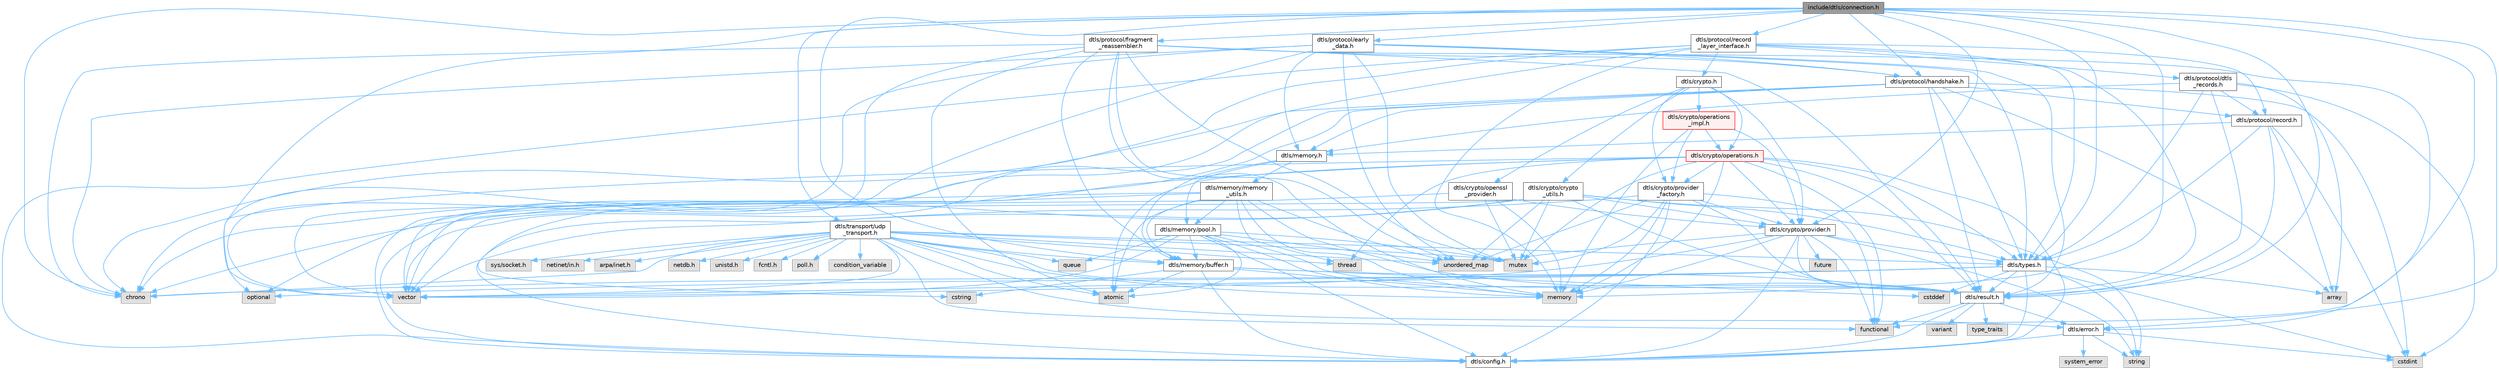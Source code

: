 digraph "include/dtls/connection.h"
{
 // LATEX_PDF_SIZE
  bgcolor="transparent";
  edge [fontname=Helvetica,fontsize=10,labelfontname=Helvetica,labelfontsize=10];
  node [fontname=Helvetica,fontsize=10,shape=box,height=0.2,width=0.4];
  Node1 [id="Node000001",label="include/dtls/connection.h",height=0.2,width=0.4,color="gray40", fillcolor="grey60", style="filled", fontcolor="black",tooltip="DTLS v1.3 Connection Management API."];
  Node1 -> Node2 [id="edge1_Node000001_Node000002",color="steelblue1",style="solid",tooltip=" "];
  Node2 [id="Node000002",label="dtls/error.h",height=0.2,width=0.4,color="grey40", fillcolor="white", style="filled",URL="$error_8h.html",tooltip=" "];
  Node2 -> Node3 [id="edge2_Node000002_Node000003",color="steelblue1",style="solid",tooltip=" "];
  Node3 [id="Node000003",label="dtls/config.h",height=0.2,width=0.4,color="grey40", fillcolor="white", style="filled",URL="$config_8h.html",tooltip=" "];
  Node2 -> Node4 [id="edge3_Node000002_Node000004",color="steelblue1",style="solid",tooltip=" "];
  Node4 [id="Node000004",label="system_error",height=0.2,width=0.4,color="grey60", fillcolor="#E0E0E0", style="filled",tooltip=" "];
  Node2 -> Node5 [id="edge4_Node000002_Node000005",color="steelblue1",style="solid",tooltip=" "];
  Node5 [id="Node000005",label="string",height=0.2,width=0.4,color="grey60", fillcolor="#E0E0E0", style="filled",tooltip=" "];
  Node2 -> Node6 [id="edge5_Node000002_Node000006",color="steelblue1",style="solid",tooltip=" "];
  Node6 [id="Node000006",label="cstdint",height=0.2,width=0.4,color="grey60", fillcolor="#E0E0E0", style="filled",tooltip=" "];
  Node1 -> Node7 [id="edge6_Node000001_Node000007",color="steelblue1",style="solid",tooltip=" "];
  Node7 [id="Node000007",label="dtls/result.h",height=0.2,width=0.4,color="grey40", fillcolor="white", style="filled",URL="$result_8h.html",tooltip=" "];
  Node7 -> Node3 [id="edge7_Node000007_Node000003",color="steelblue1",style="solid",tooltip=" "];
  Node7 -> Node2 [id="edge8_Node000007_Node000002",color="steelblue1",style="solid",tooltip=" "];
  Node7 -> Node8 [id="edge9_Node000007_Node000008",color="steelblue1",style="solid",tooltip=" "];
  Node8 [id="Node000008",label="variant",height=0.2,width=0.4,color="grey60", fillcolor="#E0E0E0", style="filled",tooltip=" "];
  Node7 -> Node9 [id="edge10_Node000007_Node000009",color="steelblue1",style="solid",tooltip=" "];
  Node9 [id="Node000009",label="functional",height=0.2,width=0.4,color="grey60", fillcolor="#E0E0E0", style="filled",tooltip=" "];
  Node7 -> Node10 [id="edge11_Node000007_Node000010",color="steelblue1",style="solid",tooltip=" "];
  Node10 [id="Node000010",label="type_traits",height=0.2,width=0.4,color="grey60", fillcolor="#E0E0E0", style="filled",tooltip=" "];
  Node1 -> Node11 [id="edge12_Node000001_Node000011",color="steelblue1",style="solid",tooltip=" "];
  Node11 [id="Node000011",label="dtls/types.h",height=0.2,width=0.4,color="grey40", fillcolor="white", style="filled",URL="$types_8h.html",tooltip="Core DTLS v1.3 Protocol Types and Constants."];
  Node11 -> Node3 [id="edge13_Node000011_Node000003",color="steelblue1",style="solid",tooltip=" "];
  Node11 -> Node7 [id="edge14_Node000011_Node000007",color="steelblue1",style="solid",tooltip=" "];
  Node11 -> Node6 [id="edge15_Node000011_Node000006",color="steelblue1",style="solid",tooltip=" "];
  Node11 -> Node12 [id="edge16_Node000011_Node000012",color="steelblue1",style="solid",tooltip=" "];
  Node12 [id="Node000012",label="cstddef",height=0.2,width=0.4,color="grey60", fillcolor="#E0E0E0", style="filled",tooltip=" "];
  Node11 -> Node13 [id="edge17_Node000011_Node000013",color="steelblue1",style="solid",tooltip=" "];
  Node13 [id="Node000013",label="array",height=0.2,width=0.4,color="grey60", fillcolor="#E0E0E0", style="filled",tooltip=" "];
  Node11 -> Node14 [id="edge18_Node000011_Node000014",color="steelblue1",style="solid",tooltip=" "];
  Node14 [id="Node000014",label="vector",height=0.2,width=0.4,color="grey60", fillcolor="#E0E0E0", style="filled",tooltip=" "];
  Node11 -> Node5 [id="edge19_Node000011_Node000005",color="steelblue1",style="solid",tooltip=" "];
  Node11 -> Node15 [id="edge20_Node000011_Node000015",color="steelblue1",style="solid",tooltip=" "];
  Node15 [id="Node000015",label="chrono",height=0.2,width=0.4,color="grey60", fillcolor="#E0E0E0", style="filled",tooltip=" "];
  Node11 -> Node16 [id="edge21_Node000011_Node000016",color="steelblue1",style="solid",tooltip=" "];
  Node16 [id="Node000016",label="optional",height=0.2,width=0.4,color="grey60", fillcolor="#E0E0E0", style="filled",tooltip=" "];
  Node1 -> Node17 [id="edge22_Node000001_Node000017",color="steelblue1",style="solid",tooltip=" "];
  Node17 [id="Node000017",label="dtls/crypto/provider.h",height=0.2,width=0.4,color="grey40", fillcolor="white", style="filled",URL="$provider_8h.html",tooltip="DTLS v1.3 Cryptographic Provider Interface."];
  Node17 -> Node3 [id="edge23_Node000017_Node000003",color="steelblue1",style="solid",tooltip=" "];
  Node17 -> Node11 [id="edge24_Node000017_Node000011",color="steelblue1",style="solid",tooltip=" "];
  Node17 -> Node7 [id="edge25_Node000017_Node000007",color="steelblue1",style="solid",tooltip=" "];
  Node17 -> Node18 [id="edge26_Node000017_Node000018",color="steelblue1",style="solid",tooltip=" "];
  Node18 [id="Node000018",label="memory",height=0.2,width=0.4,color="grey60", fillcolor="#E0E0E0", style="filled",tooltip=" "];
  Node17 -> Node14 [id="edge27_Node000017_Node000014",color="steelblue1",style="solid",tooltip=" "];
  Node17 -> Node5 [id="edge28_Node000017_Node000005",color="steelblue1",style="solid",tooltip=" "];
  Node17 -> Node9 [id="edge29_Node000017_Node000009",color="steelblue1",style="solid",tooltip=" "];
  Node17 -> Node19 [id="edge30_Node000017_Node000019",color="steelblue1",style="solid",tooltip=" "];
  Node19 [id="Node000019",label="future",height=0.2,width=0.4,color="grey60", fillcolor="#E0E0E0", style="filled",tooltip=" "];
  Node17 -> Node20 [id="edge31_Node000017_Node000020",color="steelblue1",style="solid",tooltip=" "];
  Node20 [id="Node000020",label="unordered_map",height=0.2,width=0.4,color="grey60", fillcolor="#E0E0E0", style="filled",tooltip=" "];
  Node1 -> Node21 [id="edge32_Node000001_Node000021",color="steelblue1",style="solid",tooltip=" "];
  Node21 [id="Node000021",label="dtls/protocol/record\l_layer_interface.h",height=0.2,width=0.4,color="grey40", fillcolor="white", style="filled",URL="$record__layer__interface_8h.html",tooltip=" "];
  Node21 -> Node3 [id="edge33_Node000021_Node000003",color="steelblue1",style="solid",tooltip=" "];
  Node21 -> Node11 [id="edge34_Node000021_Node000011",color="steelblue1",style="solid",tooltip=" "];
  Node21 -> Node7 [id="edge35_Node000021_Node000007",color="steelblue1",style="solid",tooltip=" "];
  Node21 -> Node22 [id="edge36_Node000021_Node000022",color="steelblue1",style="solid",tooltip=" "];
  Node22 [id="Node000022",label="dtls/protocol/record.h",height=0.2,width=0.4,color="grey40", fillcolor="white", style="filled",URL="$record_8h.html",tooltip=" "];
  Node22 -> Node11 [id="edge37_Node000022_Node000011",color="steelblue1",style="solid",tooltip=" "];
  Node22 -> Node7 [id="edge38_Node000022_Node000007",color="steelblue1",style="solid",tooltip=" "];
  Node22 -> Node23 [id="edge39_Node000022_Node000023",color="steelblue1",style="solid",tooltip=" "];
  Node23 [id="Node000023",label="dtls/memory.h",height=0.2,width=0.4,color="grey40", fillcolor="white", style="filled",URL="$memory_8h.html",tooltip=" "];
  Node23 -> Node24 [id="edge40_Node000023_Node000024",color="steelblue1",style="solid",tooltip=" "];
  Node24 [id="Node000024",label="dtls/memory/buffer.h",height=0.2,width=0.4,color="grey40", fillcolor="white", style="filled",URL="$buffer_8h.html",tooltip=" "];
  Node24 -> Node3 [id="edge41_Node000024_Node000003",color="steelblue1",style="solid",tooltip=" "];
  Node24 -> Node7 [id="edge42_Node000024_Node000007",color="steelblue1",style="solid",tooltip=" "];
  Node24 -> Node18 [id="edge43_Node000024_Node000018",color="steelblue1",style="solid",tooltip=" "];
  Node24 -> Node12 [id="edge44_Node000024_Node000012",color="steelblue1",style="solid",tooltip=" "];
  Node24 -> Node25 [id="edge45_Node000024_Node000025",color="steelblue1",style="solid",tooltip=" "];
  Node25 [id="Node000025",label="cstring",height=0.2,width=0.4,color="grey60", fillcolor="#E0E0E0", style="filled",tooltip=" "];
  Node24 -> Node26 [id="edge46_Node000024_Node000026",color="steelblue1",style="solid",tooltip=" "];
  Node26 [id="Node000026",label="atomic",height=0.2,width=0.4,color="grey60", fillcolor="#E0E0E0", style="filled",tooltip=" "];
  Node23 -> Node27 [id="edge47_Node000023_Node000027",color="steelblue1",style="solid",tooltip=" "];
  Node27 [id="Node000027",label="dtls/memory/pool.h",height=0.2,width=0.4,color="grey40", fillcolor="white", style="filled",URL="$pool_8h.html",tooltip=" "];
  Node27 -> Node3 [id="edge48_Node000027_Node000003",color="steelblue1",style="solid",tooltip=" "];
  Node27 -> Node7 [id="edge49_Node000027_Node000007",color="steelblue1",style="solid",tooltip=" "];
  Node27 -> Node24 [id="edge50_Node000027_Node000024",color="steelblue1",style="solid",tooltip=" "];
  Node27 -> Node18 [id="edge51_Node000027_Node000018",color="steelblue1",style="solid",tooltip=" "];
  Node27 -> Node28 [id="edge52_Node000027_Node000028",color="steelblue1",style="solid",tooltip=" "];
  Node28 [id="Node000028",label="queue",height=0.2,width=0.4,color="grey60", fillcolor="#E0E0E0", style="filled",tooltip=" "];
  Node27 -> Node29 [id="edge53_Node000027_Node000029",color="steelblue1",style="solid",tooltip=" "];
  Node29 [id="Node000029",label="mutex",height=0.2,width=0.4,color="grey60", fillcolor="#E0E0E0", style="filled",tooltip=" "];
  Node27 -> Node26 [id="edge54_Node000027_Node000026",color="steelblue1",style="solid",tooltip=" "];
  Node27 -> Node14 [id="edge55_Node000027_Node000014",color="steelblue1",style="solid",tooltip=" "];
  Node27 -> Node20 [id="edge56_Node000027_Node000020",color="steelblue1",style="solid",tooltip=" "];
  Node23 -> Node30 [id="edge57_Node000023_Node000030",color="steelblue1",style="solid",tooltip=" "];
  Node30 [id="Node000030",label="dtls/memory/memory\l_utils.h",height=0.2,width=0.4,color="grey40", fillcolor="white", style="filled",URL="$memory__utils_8h.html",tooltip=" "];
  Node30 -> Node3 [id="edge58_Node000030_Node000003",color="steelblue1",style="solid",tooltip=" "];
  Node30 -> Node7 [id="edge59_Node000030_Node000007",color="steelblue1",style="solid",tooltip=" "];
  Node30 -> Node24 [id="edge60_Node000030_Node000024",color="steelblue1",style="solid",tooltip=" "];
  Node30 -> Node27 [id="edge61_Node000030_Node000027",color="steelblue1",style="solid",tooltip=" "];
  Node30 -> Node18 [id="edge62_Node000030_Node000018",color="steelblue1",style="solid",tooltip=" "];
  Node30 -> Node15 [id="edge63_Node000030_Node000015",color="steelblue1",style="solid",tooltip=" "];
  Node30 -> Node26 [id="edge64_Node000030_Node000026",color="steelblue1",style="solid",tooltip=" "];
  Node30 -> Node20 [id="edge65_Node000030_Node000020",color="steelblue1",style="solid",tooltip=" "];
  Node30 -> Node31 [id="edge66_Node000030_Node000031",color="steelblue1",style="solid",tooltip=" "];
  Node31 [id="Node000031",label="thread",height=0.2,width=0.4,color="grey60", fillcolor="#E0E0E0", style="filled",tooltip=" "];
  Node22 -> Node6 [id="edge67_Node000022_Node000006",color="steelblue1",style="solid",tooltip=" "];
  Node22 -> Node13 [id="edge68_Node000022_Node000013",color="steelblue1",style="solid",tooltip=" "];
  Node21 -> Node32 [id="edge69_Node000021_Node000032",color="steelblue1",style="solid",tooltip=" "];
  Node32 [id="Node000032",label="dtls/protocol/dtls\l_records.h",height=0.2,width=0.4,color="grey40", fillcolor="white", style="filled",URL="$dtls__records_8h.html",tooltip=" "];
  Node32 -> Node11 [id="edge70_Node000032_Node000011",color="steelblue1",style="solid",tooltip=" "];
  Node32 -> Node7 [id="edge71_Node000032_Node000007",color="steelblue1",style="solid",tooltip=" "];
  Node32 -> Node23 [id="edge72_Node000032_Node000023",color="steelblue1",style="solid",tooltip=" "];
  Node32 -> Node22 [id="edge73_Node000032_Node000022",color="steelblue1",style="solid",tooltip=" "];
  Node32 -> Node6 [id="edge74_Node000032_Node000006",color="steelblue1",style="solid",tooltip=" "];
  Node32 -> Node13 [id="edge75_Node000032_Node000013",color="steelblue1",style="solid",tooltip=" "];
  Node21 -> Node33 [id="edge76_Node000021_Node000033",color="steelblue1",style="solid",tooltip=" "];
  Node33 [id="Node000033",label="dtls/crypto.h",height=0.2,width=0.4,color="grey40", fillcolor="white", style="filled",URL="$crypto_8h.html",tooltip=" "];
  Node33 -> Node17 [id="edge77_Node000033_Node000017",color="steelblue1",style="solid",tooltip=" "];
  Node33 -> Node34 [id="edge78_Node000033_Node000034",color="steelblue1",style="solid",tooltip=" "];
  Node34 [id="Node000034",label="dtls/crypto/provider\l_factory.h",height=0.2,width=0.4,color="grey40", fillcolor="white", style="filled",URL="$provider__factory_8h.html",tooltip=" "];
  Node34 -> Node3 [id="edge79_Node000034_Node000003",color="steelblue1",style="solid",tooltip=" "];
  Node34 -> Node17 [id="edge80_Node000034_Node000017",color="steelblue1",style="solid",tooltip=" "];
  Node34 -> Node7 [id="edge81_Node000034_Node000007",color="steelblue1",style="solid",tooltip=" "];
  Node34 -> Node18 [id="edge82_Node000034_Node000018",color="steelblue1",style="solid",tooltip=" "];
  Node34 -> Node14 [id="edge83_Node000034_Node000014",color="steelblue1",style="solid",tooltip=" "];
  Node34 -> Node9 [id="edge84_Node000034_Node000009",color="steelblue1",style="solid",tooltip=" "];
  Node34 -> Node20 [id="edge85_Node000034_Node000020",color="steelblue1",style="solid",tooltip=" "];
  Node34 -> Node29 [id="edge86_Node000034_Node000029",color="steelblue1",style="solid",tooltip=" "];
  Node33 -> Node35 [id="edge87_Node000033_Node000035",color="steelblue1",style="solid",tooltip=" "];
  Node35 [id="Node000035",label="dtls/crypto/openssl\l_provider.h",height=0.2,width=0.4,color="grey40", fillcolor="white", style="filled",URL="$openssl__provider_8h.html",tooltip=" "];
  Node35 -> Node3 [id="edge88_Node000035_Node000003",color="steelblue1",style="solid",tooltip=" "];
  Node35 -> Node17 [id="edge89_Node000035_Node000017",color="steelblue1",style="solid",tooltip=" "];
  Node35 -> Node18 [id="edge90_Node000035_Node000018",color="steelblue1",style="solid",tooltip=" "];
  Node35 -> Node29 [id="edge91_Node000035_Node000029",color="steelblue1",style="solid",tooltip=" "];
  Node33 -> Node36 [id="edge92_Node000033_Node000036",color="steelblue1",style="solid",tooltip=" "];
  Node36 [id="Node000036",label="dtls/crypto/crypto\l_utils.h",height=0.2,width=0.4,color="grey40", fillcolor="white", style="filled",URL="$crypto__utils_8h.html",tooltip=" "];
  Node36 -> Node3 [id="edge93_Node000036_Node000003",color="steelblue1",style="solid",tooltip=" "];
  Node36 -> Node11 [id="edge94_Node000036_Node000011",color="steelblue1",style="solid",tooltip=" "];
  Node36 -> Node7 [id="edge95_Node000036_Node000007",color="steelblue1",style="solid",tooltip=" "];
  Node36 -> Node17 [id="edge96_Node000036_Node000017",color="steelblue1",style="solid",tooltip=" "];
  Node36 -> Node14 [id="edge97_Node000036_Node000014",color="steelblue1",style="solid",tooltip=" "];
  Node36 -> Node5 [id="edge98_Node000036_Node000005",color="steelblue1",style="solid",tooltip=" "];
  Node36 -> Node15 [id="edge99_Node000036_Node000015",color="steelblue1",style="solid",tooltip=" "];
  Node36 -> Node29 [id="edge100_Node000036_Node000029",color="steelblue1",style="solid",tooltip=" "];
  Node36 -> Node20 [id="edge101_Node000036_Node000020",color="steelblue1",style="solid",tooltip=" "];
  Node33 -> Node37 [id="edge102_Node000033_Node000037",color="steelblue1",style="solid",tooltip=" "];
  Node37 [id="Node000037",label="dtls/crypto/operations.h",height=0.2,width=0.4,color="red", fillcolor="#FFF0F0", style="filled",URL="$operations_8h.html",tooltip=" "];
  Node37 -> Node3 [id="edge103_Node000037_Node000003",color="steelblue1",style="solid",tooltip=" "];
  Node37 -> Node11 [id="edge104_Node000037_Node000011",color="steelblue1",style="solid",tooltip=" "];
  Node37 -> Node7 [id="edge105_Node000037_Node000007",color="steelblue1",style="solid",tooltip=" "];
  Node37 -> Node17 [id="edge106_Node000037_Node000017",color="steelblue1",style="solid",tooltip=" "];
  Node37 -> Node34 [id="edge107_Node000037_Node000034",color="steelblue1",style="solid",tooltip=" "];
  Node37 -> Node18 [id="edge108_Node000037_Node000018",color="steelblue1",style="solid",tooltip=" "];
  Node37 -> Node14 [id="edge109_Node000037_Node000014",color="steelblue1",style="solid",tooltip=" "];
  Node37 -> Node9 [id="edge110_Node000037_Node000009",color="steelblue1",style="solid",tooltip=" "];
  Node37 -> Node26 [id="edge111_Node000037_Node000026",color="steelblue1",style="solid",tooltip=" "];
  Node37 -> Node31 [id="edge112_Node000037_Node000031",color="steelblue1",style="solid",tooltip=" "];
  Node37 -> Node29 [id="edge113_Node000037_Node000029",color="steelblue1",style="solid",tooltip=" "];
  Node37 -> Node15 [id="edge114_Node000037_Node000015",color="steelblue1",style="solid",tooltip=" "];
  Node33 -> Node39 [id="edge115_Node000033_Node000039",color="steelblue1",style="solid",tooltip=" "];
  Node39 [id="Node000039",label="dtls/crypto/operations\l_impl.h",height=0.2,width=0.4,color="red", fillcolor="#FFF0F0", style="filled",URL="$operations__impl_8h.html",tooltip=" "];
  Node39 -> Node37 [id="edge116_Node000039_Node000037",color="steelblue1",style="solid",tooltip=" "];
  Node39 -> Node17 [id="edge117_Node000039_Node000017",color="steelblue1",style="solid",tooltip=" "];
  Node39 -> Node34 [id="edge118_Node000039_Node000034",color="steelblue1",style="solid",tooltip=" "];
  Node39 -> Node18 [id="edge119_Node000039_Node000018",color="steelblue1",style="solid",tooltip=" "];
  Node21 -> Node18 [id="edge120_Node000021_Node000018",color="steelblue1",style="solid",tooltip=" "];
  Node21 -> Node14 [id="edge121_Node000021_Node000014",color="steelblue1",style="solid",tooltip=" "];
  Node21 -> Node15 [id="edge122_Node000021_Node000015",color="steelblue1",style="solid",tooltip=" "];
  Node1 -> Node40 [id="edge123_Node000001_Node000040",color="steelblue1",style="solid",tooltip=" "];
  Node40 [id="Node000040",label="dtls/protocol/handshake.h",height=0.2,width=0.4,color="grey40", fillcolor="white", style="filled",URL="$handshake_8h.html",tooltip=" "];
  Node40 -> Node11 [id="edge124_Node000040_Node000011",color="steelblue1",style="solid",tooltip=" "];
  Node40 -> Node7 [id="edge125_Node000040_Node000007",color="steelblue1",style="solid",tooltip=" "];
  Node40 -> Node23 [id="edge126_Node000040_Node000023",color="steelblue1",style="solid",tooltip=" "];
  Node40 -> Node22 [id="edge127_Node000040_Node000022",color="steelblue1",style="solid",tooltip=" "];
  Node40 -> Node6 [id="edge128_Node000040_Node000006",color="steelblue1",style="solid",tooltip=" "];
  Node40 -> Node14 [id="edge129_Node000040_Node000014",color="steelblue1",style="solid",tooltip=" "];
  Node40 -> Node13 [id="edge130_Node000040_Node000013",color="steelblue1",style="solid",tooltip=" "];
  Node40 -> Node16 [id="edge131_Node000040_Node000016",color="steelblue1",style="solid",tooltip=" "];
  Node40 -> Node25 [id="edge132_Node000040_Node000025",color="steelblue1",style="solid",tooltip=" "];
  Node1 -> Node41 [id="edge133_Node000001_Node000041",color="steelblue1",style="solid",tooltip=" "];
  Node41 [id="Node000041",label="dtls/protocol/early\l_data.h",height=0.2,width=0.4,color="grey40", fillcolor="white", style="filled",URL="$early__data_8h.html",tooltip=" "];
  Node41 -> Node11 [id="edge134_Node000041_Node000011",color="steelblue1",style="solid",tooltip=" "];
  Node41 -> Node7 [id="edge135_Node000041_Node000007",color="steelblue1",style="solid",tooltip=" "];
  Node41 -> Node23 [id="edge136_Node000041_Node000023",color="steelblue1",style="solid",tooltip=" "];
  Node41 -> Node40 [id="edge137_Node000041_Node000040",color="steelblue1",style="solid",tooltip=" "];
  Node41 -> Node15 [id="edge138_Node000041_Node000015",color="steelblue1",style="solid",tooltip=" "];
  Node41 -> Node14 [id="edge139_Node000041_Node000014",color="steelblue1",style="solid",tooltip=" "];
  Node41 -> Node20 [id="edge140_Node000041_Node000020",color="steelblue1",style="solid",tooltip=" "];
  Node41 -> Node29 [id="edge141_Node000041_Node000029",color="steelblue1",style="solid",tooltip=" "];
  Node41 -> Node16 [id="edge142_Node000041_Node000016",color="steelblue1",style="solid",tooltip=" "];
  Node1 -> Node42 [id="edge143_Node000001_Node000042",color="steelblue1",style="solid",tooltip=" "];
  Node42 [id="Node000042",label="dtls/protocol/fragment\l_reassembler.h",height=0.2,width=0.4,color="grey40", fillcolor="white", style="filled",URL="$fragment__reassembler_8h.html",tooltip=" "];
  Node42 -> Node2 [id="edge144_Node000042_Node000002",color="steelblue1",style="solid",tooltip=" "];
  Node42 -> Node7 [id="edge145_Node000042_Node000007",color="steelblue1",style="solid",tooltip=" "];
  Node42 -> Node24 [id="edge146_Node000042_Node000024",color="steelblue1",style="solid",tooltip=" "];
  Node42 -> Node40 [id="edge147_Node000042_Node000040",color="steelblue1",style="solid",tooltip=" "];
  Node42 -> Node18 [id="edge148_Node000042_Node000018",color="steelblue1",style="solid",tooltip=" "];
  Node42 -> Node20 [id="edge149_Node000042_Node000020",color="steelblue1",style="solid",tooltip=" "];
  Node42 -> Node15 [id="edge150_Node000042_Node000015",color="steelblue1",style="solid",tooltip=" "];
  Node42 -> Node29 [id="edge151_Node000042_Node000029",color="steelblue1",style="solid",tooltip=" "];
  Node42 -> Node26 [id="edge152_Node000042_Node000026",color="steelblue1",style="solid",tooltip=" "];
  Node42 -> Node14 [id="edge153_Node000042_Node000014",color="steelblue1",style="solid",tooltip=" "];
  Node1 -> Node24 [id="edge154_Node000001_Node000024",color="steelblue1",style="solid",tooltip=" "];
  Node1 -> Node43 [id="edge155_Node000001_Node000043",color="steelblue1",style="solid",tooltip=" "];
  Node43 [id="Node000043",label="dtls/transport/udp\l_transport.h",height=0.2,width=0.4,color="grey40", fillcolor="white", style="filled",URL="$udp__transport_8h.html",tooltip=" "];
  Node43 -> Node2 [id="edge156_Node000043_Node000002",color="steelblue1",style="solid",tooltip=" "];
  Node43 -> Node7 [id="edge157_Node000043_Node000007",color="steelblue1",style="solid",tooltip=" "];
  Node43 -> Node11 [id="edge158_Node000043_Node000011",color="steelblue1",style="solid",tooltip=" "];
  Node43 -> Node24 [id="edge159_Node000043_Node000024",color="steelblue1",style="solid",tooltip=" "];
  Node43 -> Node18 [id="edge160_Node000043_Node000018",color="steelblue1",style="solid",tooltip=" "];
  Node43 -> Node9 [id="edge161_Node000043_Node000009",color="steelblue1",style="solid",tooltip=" "];
  Node43 -> Node31 [id="edge162_Node000043_Node000031",color="steelblue1",style="solid",tooltip=" "];
  Node43 -> Node26 [id="edge163_Node000043_Node000026",color="steelblue1",style="solid",tooltip=" "];
  Node43 -> Node15 [id="edge164_Node000043_Node000015",color="steelblue1",style="solid",tooltip=" "];
  Node43 -> Node14 [id="edge165_Node000043_Node000014",color="steelblue1",style="solid",tooltip=" "];
  Node43 -> Node20 [id="edge166_Node000043_Node000020",color="steelblue1",style="solid",tooltip=" "];
  Node43 -> Node28 [id="edge167_Node000043_Node000028",color="steelblue1",style="solid",tooltip=" "];
  Node43 -> Node29 [id="edge168_Node000043_Node000029",color="steelblue1",style="solid",tooltip=" "];
  Node43 -> Node44 [id="edge169_Node000043_Node000044",color="steelblue1",style="solid",tooltip=" "];
  Node44 [id="Node000044",label="condition_variable",height=0.2,width=0.4,color="grey60", fillcolor="#E0E0E0", style="filled",tooltip=" "];
  Node43 -> Node45 [id="edge170_Node000043_Node000045",color="steelblue1",style="solid",tooltip=" "];
  Node45 [id="Node000045",label="sys/socket.h",height=0.2,width=0.4,color="grey60", fillcolor="#E0E0E0", style="filled",tooltip=" "];
  Node43 -> Node46 [id="edge171_Node000043_Node000046",color="steelblue1",style="solid",tooltip=" "];
  Node46 [id="Node000046",label="netinet/in.h",height=0.2,width=0.4,color="grey60", fillcolor="#E0E0E0", style="filled",tooltip=" "];
  Node43 -> Node47 [id="edge172_Node000043_Node000047",color="steelblue1",style="solid",tooltip=" "];
  Node47 [id="Node000047",label="arpa/inet.h",height=0.2,width=0.4,color="grey60", fillcolor="#E0E0E0", style="filled",tooltip=" "];
  Node43 -> Node48 [id="edge173_Node000043_Node000048",color="steelblue1",style="solid",tooltip=" "];
  Node48 [id="Node000048",label="netdb.h",height=0.2,width=0.4,color="grey60", fillcolor="#E0E0E0", style="filled",tooltip=" "];
  Node43 -> Node49 [id="edge174_Node000043_Node000049",color="steelblue1",style="solid",tooltip=" "];
  Node49 [id="Node000049",label="unistd.h",height=0.2,width=0.4,color="grey60", fillcolor="#E0E0E0", style="filled",tooltip=" "];
  Node43 -> Node50 [id="edge175_Node000043_Node000050",color="steelblue1",style="solid",tooltip=" "];
  Node50 [id="Node000050",label="fcntl.h",height=0.2,width=0.4,color="grey60", fillcolor="#E0E0E0", style="filled",tooltip=" "];
  Node43 -> Node51 [id="edge176_Node000043_Node000051",color="steelblue1",style="solid",tooltip=" "];
  Node51 [id="Node000051",label="poll.h",height=0.2,width=0.4,color="grey60", fillcolor="#E0E0E0", style="filled",tooltip=" "];
  Node1 -> Node18 [id="edge177_Node000001_Node000018",color="steelblue1",style="solid",tooltip=" "];
  Node1 -> Node9 [id="edge178_Node000001_Node000009",color="steelblue1",style="solid",tooltip=" "];
  Node1 -> Node15 [id="edge179_Node000001_Node000015",color="steelblue1",style="solid",tooltip=" "];
  Node1 -> Node14 [id="edge180_Node000001_Node000014",color="steelblue1",style="solid",tooltip=" "];
}
